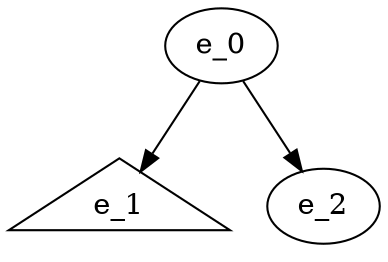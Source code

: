 digraph control_path {
  e_0: entry_node : n ;
  e_1 [shape = triangle];
  e_2: exit_node : s ;
  e_0 -> e_1;
  e_0 -> e_2;
}
